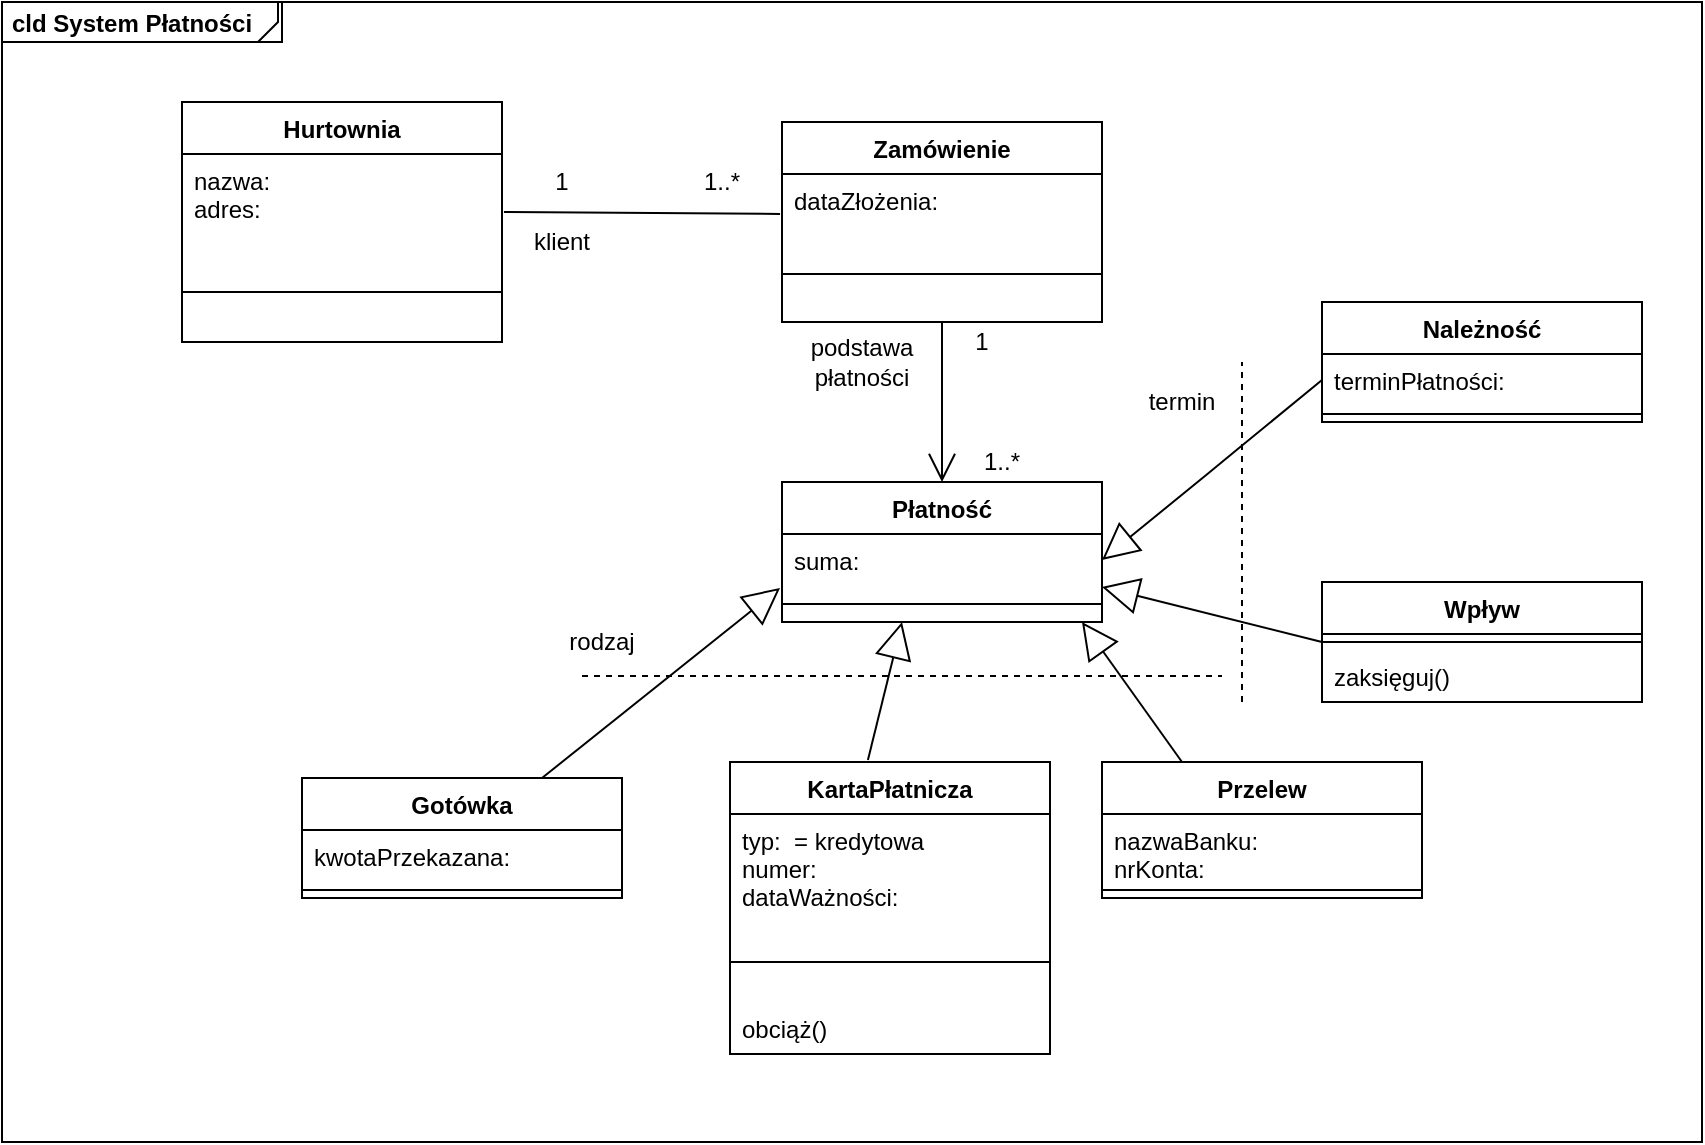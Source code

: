 <mxfile version="13.8.1" type="github">
  <diagram id="C5RBs43oDa-KdzZeNtuy" name="Page-1">
    <mxGraphModel dx="2249" dy="794" grid="1" gridSize="10" guides="1" tooltips="1" connect="1" arrows="1" fold="1" page="1" pageScale="1" pageWidth="827" pageHeight="1169" math="0" shadow="0">
      <root>
        <mxCell id="WIyWlLk6GJQsqaUBKTNV-0" />
        <mxCell id="WIyWlLk6GJQsqaUBKTNV-1" parent="WIyWlLk6GJQsqaUBKTNV-0" />
        <mxCell id="qH_g45KbB8jNMnaIjWoD-0" value="" style="rounded=0;whiteSpace=wrap;html=1;" vertex="1" parent="WIyWlLk6GJQsqaUBKTNV-1">
          <mxGeometry x="-30" width="850" height="570" as="geometry" />
        </mxCell>
        <mxCell id="qH_g45KbB8jNMnaIjWoD-9" value="&lt;p style=&quot;margin: 0px ; margin-top: 4px ; margin-left: 5px ; text-align: left&quot;&gt;&lt;b&gt;cld System Płatności&lt;/b&gt;&lt;/p&gt;" style="html=1;shape=mxgraph.sysml.package;overflow=fill;labelX=138;align=left;spacingLeft=5;verticalAlign=top;spacingTop=-3;" vertex="1" parent="WIyWlLk6GJQsqaUBKTNV-1">
          <mxGeometry x="-30" width="140" height="20" as="geometry" />
        </mxCell>
        <mxCell id="qH_g45KbB8jNMnaIjWoD-15" value="Zamówienie" style="swimlane;fontStyle=1;align=center;verticalAlign=top;childLayout=stackLayout;horizontal=1;startSize=26;horizontalStack=0;resizeParent=1;resizeParentMax=0;resizeLast=0;collapsible=1;marginBottom=0;" vertex="1" parent="WIyWlLk6GJQsqaUBKTNV-1">
          <mxGeometry x="360" y="60" width="160" height="100" as="geometry" />
        </mxCell>
        <mxCell id="qH_g45KbB8jNMnaIjWoD-16" value="dataZłożenia:" style="text;strokeColor=none;fillColor=none;align=left;verticalAlign=top;spacingLeft=4;spacingRight=4;overflow=hidden;rotatable=0;points=[[0,0.5],[1,0.5]];portConstraint=eastwest;" vertex="1" parent="qH_g45KbB8jNMnaIjWoD-15">
          <mxGeometry y="26" width="160" height="26" as="geometry" />
        </mxCell>
        <mxCell id="qH_g45KbB8jNMnaIjWoD-17" value="" style="line;strokeWidth=1;fillColor=none;align=left;verticalAlign=middle;spacingTop=-1;spacingLeft=3;spacingRight=3;rotatable=0;labelPosition=right;points=[];portConstraint=eastwest;" vertex="1" parent="qH_g45KbB8jNMnaIjWoD-15">
          <mxGeometry y="52" width="160" height="48" as="geometry" />
        </mxCell>
        <mxCell id="qH_g45KbB8jNMnaIjWoD-10" value="Hurtownia" style="swimlane;fontStyle=1;align=center;verticalAlign=top;childLayout=stackLayout;horizontal=1;startSize=26;horizontalStack=0;resizeParent=1;resizeParentMax=0;resizeLast=0;collapsible=1;marginBottom=0;" vertex="1" parent="WIyWlLk6GJQsqaUBKTNV-1">
          <mxGeometry x="60" y="50" width="160" height="120" as="geometry" />
        </mxCell>
        <mxCell id="qH_g45KbB8jNMnaIjWoD-11" value="nazwa:&#xa;adres:" style="text;strokeColor=none;fillColor=none;align=left;verticalAlign=top;spacingLeft=4;spacingRight=4;overflow=hidden;rotatable=0;points=[[0,0.5],[1,0.5]];portConstraint=eastwest;" vertex="1" parent="qH_g45KbB8jNMnaIjWoD-10">
          <mxGeometry y="26" width="160" height="44" as="geometry" />
        </mxCell>
        <mxCell id="qH_g45KbB8jNMnaIjWoD-12" value="" style="line;strokeWidth=1;fillColor=none;align=left;verticalAlign=middle;spacingTop=-1;spacingLeft=3;spacingRight=3;rotatable=0;labelPosition=right;points=[];portConstraint=eastwest;" vertex="1" parent="qH_g45KbB8jNMnaIjWoD-10">
          <mxGeometry y="70" width="160" height="50" as="geometry" />
        </mxCell>
        <mxCell id="qH_g45KbB8jNMnaIjWoD-20" value="" style="endArrow=none;html=1;entryX=-0.006;entryY=0.769;entryDx=0;entryDy=0;exitX=1.006;exitY=0.659;exitDx=0;exitDy=0;exitPerimeter=0;entryPerimeter=0;" edge="1" parent="WIyWlLk6GJQsqaUBKTNV-1" source="qH_g45KbB8jNMnaIjWoD-11" target="qH_g45KbB8jNMnaIjWoD-16">
          <mxGeometry width="50" height="50" relative="1" as="geometry">
            <mxPoint x="221" y="99" as="sourcePoint" />
            <mxPoint x="440" y="180" as="targetPoint" />
          </mxGeometry>
        </mxCell>
        <mxCell id="qH_g45KbB8jNMnaIjWoD-22" value="1" style="text;html=1;strokeColor=none;fillColor=none;align=center;verticalAlign=middle;whiteSpace=wrap;rounded=0;" vertex="1" parent="WIyWlLk6GJQsqaUBKTNV-1">
          <mxGeometry x="230" y="80" width="40" height="20" as="geometry" />
        </mxCell>
        <mxCell id="qH_g45KbB8jNMnaIjWoD-23" value="klient" style="text;html=1;strokeColor=none;fillColor=none;align=center;verticalAlign=middle;whiteSpace=wrap;rounded=0;" vertex="1" parent="WIyWlLk6GJQsqaUBKTNV-1">
          <mxGeometry x="230" y="110" width="40" height="20" as="geometry" />
        </mxCell>
        <mxCell id="qH_g45KbB8jNMnaIjWoD-24" value="1..*" style="text;html=1;strokeColor=none;fillColor=none;align=center;verticalAlign=middle;whiteSpace=wrap;rounded=0;" vertex="1" parent="WIyWlLk6GJQsqaUBKTNV-1">
          <mxGeometry x="310" y="80" width="40" height="20" as="geometry" />
        </mxCell>
        <mxCell id="qH_g45KbB8jNMnaIjWoD-25" value="Płatność" style="swimlane;fontStyle=1;align=center;verticalAlign=top;childLayout=stackLayout;horizontal=1;startSize=26;horizontalStack=0;resizeParent=1;resizeParentMax=0;resizeLast=0;collapsible=1;marginBottom=0;" vertex="1" parent="WIyWlLk6GJQsqaUBKTNV-1">
          <mxGeometry x="360" y="240" width="160" height="70" as="geometry" />
        </mxCell>
        <mxCell id="qH_g45KbB8jNMnaIjWoD-26" value="suma:" style="text;strokeColor=none;fillColor=none;align=left;verticalAlign=top;spacingLeft=4;spacingRight=4;overflow=hidden;rotatable=0;points=[[0,0.5],[1,0.5]];portConstraint=eastwest;" vertex="1" parent="qH_g45KbB8jNMnaIjWoD-25">
          <mxGeometry y="26" width="160" height="26" as="geometry" />
        </mxCell>
        <mxCell id="qH_g45KbB8jNMnaIjWoD-27" value="" style="line;strokeWidth=1;fillColor=none;align=left;verticalAlign=middle;spacingTop=-1;spacingLeft=3;spacingRight=3;rotatable=0;labelPosition=right;points=[];portConstraint=eastwest;" vertex="1" parent="qH_g45KbB8jNMnaIjWoD-25">
          <mxGeometry y="52" width="160" height="18" as="geometry" />
        </mxCell>
        <mxCell id="qH_g45KbB8jNMnaIjWoD-33" value="Należność" style="swimlane;fontStyle=1;align=center;verticalAlign=top;childLayout=stackLayout;horizontal=1;startSize=26;horizontalStack=0;resizeParent=1;resizeParentMax=0;resizeLast=0;collapsible=1;marginBottom=0;" vertex="1" parent="WIyWlLk6GJQsqaUBKTNV-1">
          <mxGeometry x="630" y="150" width="160" height="60" as="geometry" />
        </mxCell>
        <mxCell id="qH_g45KbB8jNMnaIjWoD-34" value="terminPłatności:" style="text;strokeColor=none;fillColor=none;align=left;verticalAlign=top;spacingLeft=4;spacingRight=4;overflow=hidden;rotatable=0;points=[[0,0.5],[1,0.5]];portConstraint=eastwest;" vertex="1" parent="qH_g45KbB8jNMnaIjWoD-33">
          <mxGeometry y="26" width="160" height="26" as="geometry" />
        </mxCell>
        <mxCell id="qH_g45KbB8jNMnaIjWoD-35" value="" style="line;strokeWidth=1;fillColor=none;align=left;verticalAlign=middle;spacingTop=-1;spacingLeft=3;spacingRight=3;rotatable=0;labelPosition=right;points=[];portConstraint=eastwest;" vertex="1" parent="qH_g45KbB8jNMnaIjWoD-33">
          <mxGeometry y="52" width="160" height="8" as="geometry" />
        </mxCell>
        <mxCell id="qH_g45KbB8jNMnaIjWoD-48" value="" style="endArrow=open;endFill=1;endSize=12;html=1;exitX=0.5;exitY=1;exitDx=0;exitDy=0;entryX=0.5;entryY=0;entryDx=0;entryDy=0;" edge="1" parent="WIyWlLk6GJQsqaUBKTNV-1" source="qH_g45KbB8jNMnaIjWoD-15" target="qH_g45KbB8jNMnaIjWoD-25">
          <mxGeometry width="160" relative="1" as="geometry">
            <mxPoint x="330" y="210" as="sourcePoint" />
            <mxPoint x="490" y="210" as="targetPoint" />
          </mxGeometry>
        </mxCell>
        <mxCell id="qH_g45KbB8jNMnaIjWoD-37" value="Wpływ" style="swimlane;fontStyle=1;align=center;verticalAlign=top;childLayout=stackLayout;horizontal=1;startSize=26;horizontalStack=0;resizeParent=1;resizeParentMax=0;resizeLast=0;collapsible=1;marginBottom=0;" vertex="1" parent="WIyWlLk6GJQsqaUBKTNV-1">
          <mxGeometry x="630" y="290" width="160" height="60" as="geometry" />
        </mxCell>
        <mxCell id="qH_g45KbB8jNMnaIjWoD-39" value="" style="line;strokeWidth=1;fillColor=none;align=left;verticalAlign=middle;spacingTop=-1;spacingLeft=3;spacingRight=3;rotatable=0;labelPosition=right;points=[];portConstraint=eastwest;" vertex="1" parent="qH_g45KbB8jNMnaIjWoD-37">
          <mxGeometry y="26" width="160" height="8" as="geometry" />
        </mxCell>
        <mxCell id="qH_g45KbB8jNMnaIjWoD-40" value="zaksięguj()" style="text;strokeColor=none;fillColor=none;align=left;verticalAlign=top;spacingLeft=4;spacingRight=4;overflow=hidden;rotatable=0;points=[[0,0.5],[1,0.5]];portConstraint=eastwest;" vertex="1" parent="qH_g45KbB8jNMnaIjWoD-37">
          <mxGeometry y="34" width="160" height="26" as="geometry" />
        </mxCell>
        <mxCell id="qH_g45KbB8jNMnaIjWoD-49" value="Przelew" style="swimlane;fontStyle=1;align=center;verticalAlign=top;childLayout=stackLayout;horizontal=1;startSize=26;horizontalStack=0;resizeParent=1;resizeParentMax=0;resizeLast=0;collapsible=1;marginBottom=0;" vertex="1" parent="WIyWlLk6GJQsqaUBKTNV-1">
          <mxGeometry x="520" y="380" width="160" height="68" as="geometry" />
        </mxCell>
        <mxCell id="qH_g45KbB8jNMnaIjWoD-50" value="nazwaBanku:&#xa;nrKonta:&#xa;" style="text;strokeColor=none;fillColor=none;align=left;verticalAlign=top;spacingLeft=4;spacingRight=4;overflow=hidden;rotatable=0;points=[[0,0.5],[1,0.5]];portConstraint=eastwest;" vertex="1" parent="qH_g45KbB8jNMnaIjWoD-49">
          <mxGeometry y="26" width="160" height="34" as="geometry" />
        </mxCell>
        <mxCell id="qH_g45KbB8jNMnaIjWoD-51" value="" style="line;strokeWidth=1;fillColor=none;align=left;verticalAlign=middle;spacingTop=-1;spacingLeft=3;spacingRight=3;rotatable=0;labelPosition=right;points=[];portConstraint=eastwest;" vertex="1" parent="qH_g45KbB8jNMnaIjWoD-49">
          <mxGeometry y="60" width="160" height="8" as="geometry" />
        </mxCell>
        <mxCell id="qH_g45KbB8jNMnaIjWoD-68" value="" style="endArrow=block;endSize=16;endFill=0;html=1;exitX=0;exitY=0.5;exitDx=0;exitDy=0;entryX=1;entryY=0.5;entryDx=0;entryDy=0;" edge="1" parent="WIyWlLk6GJQsqaUBKTNV-1" source="qH_g45KbB8jNMnaIjWoD-34" target="qH_g45KbB8jNMnaIjWoD-26">
          <mxGeometry width="160" relative="1" as="geometry">
            <mxPoint x="330" y="210" as="sourcePoint" />
            <mxPoint x="490" y="210" as="targetPoint" />
            <Array as="points">
              <mxPoint x="580" y="230" />
            </Array>
          </mxGeometry>
        </mxCell>
        <mxCell id="qH_g45KbB8jNMnaIjWoD-69" value="" style="endArrow=block;endSize=16;endFill=0;html=1;exitX=0;exitY=0.5;exitDx=0;exitDy=0;entryX=1;entryY=0.75;entryDx=0;entryDy=0;" edge="1" parent="WIyWlLk6GJQsqaUBKTNV-1" source="qH_g45KbB8jNMnaIjWoD-37" target="qH_g45KbB8jNMnaIjWoD-25">
          <mxGeometry width="160" relative="1" as="geometry">
            <mxPoint x="330" y="210" as="sourcePoint" />
            <mxPoint x="490" y="210" as="targetPoint" />
          </mxGeometry>
        </mxCell>
        <mxCell id="qH_g45KbB8jNMnaIjWoD-70" value="" style="endArrow=block;endSize=16;endFill=0;html=1;exitX=0.25;exitY=0;exitDx=0;exitDy=0;" edge="1" parent="WIyWlLk6GJQsqaUBKTNV-1" source="qH_g45KbB8jNMnaIjWoD-49">
          <mxGeometry width="160" relative="1" as="geometry">
            <mxPoint x="330" y="210" as="sourcePoint" />
            <mxPoint x="510" y="310" as="targetPoint" />
            <Array as="points" />
          </mxGeometry>
        </mxCell>
        <mxCell id="qH_g45KbB8jNMnaIjWoD-71" value="" style="endArrow=block;endSize=16;endFill=0;html=1;exitX=0.431;exitY=-0.007;exitDx=0;exitDy=0;exitPerimeter=0;" edge="1" parent="WIyWlLk6GJQsqaUBKTNV-1" source="qH_g45KbB8jNMnaIjWoD-53">
          <mxGeometry width="160" relative="1" as="geometry">
            <mxPoint x="330" y="210" as="sourcePoint" />
            <mxPoint x="420" y="310" as="targetPoint" />
          </mxGeometry>
        </mxCell>
        <mxCell id="qH_g45KbB8jNMnaIjWoD-53" value="KartaPłatnicza" style="swimlane;fontStyle=1;align=center;verticalAlign=top;childLayout=stackLayout;horizontal=1;startSize=26;horizontalStack=0;resizeParent=1;resizeParentMax=0;resizeLast=0;collapsible=1;marginBottom=0;" vertex="1" parent="WIyWlLk6GJQsqaUBKTNV-1">
          <mxGeometry x="334" y="380" width="160" height="146" as="geometry" />
        </mxCell>
        <mxCell id="qH_g45KbB8jNMnaIjWoD-54" value="typ:  = kredytowa&#xa;numer:&#xa;dataWażności:" style="text;strokeColor=none;fillColor=none;align=left;verticalAlign=top;spacingLeft=4;spacingRight=4;overflow=hidden;rotatable=0;points=[[0,0.5],[1,0.5]];portConstraint=eastwest;" vertex="1" parent="qH_g45KbB8jNMnaIjWoD-53">
          <mxGeometry y="26" width="160" height="54" as="geometry" />
        </mxCell>
        <mxCell id="qH_g45KbB8jNMnaIjWoD-55" value="" style="line;strokeWidth=1;fillColor=none;align=left;verticalAlign=middle;spacingTop=-1;spacingLeft=3;spacingRight=3;rotatable=0;labelPosition=right;points=[];portConstraint=eastwest;" vertex="1" parent="qH_g45KbB8jNMnaIjWoD-53">
          <mxGeometry y="80" width="160" height="40" as="geometry" />
        </mxCell>
        <mxCell id="qH_g45KbB8jNMnaIjWoD-56" value="obciąż()" style="text;strokeColor=none;fillColor=none;align=left;verticalAlign=top;spacingLeft=4;spacingRight=4;overflow=hidden;rotatable=0;points=[[0,0.5],[1,0.5]];portConstraint=eastwest;" vertex="1" parent="qH_g45KbB8jNMnaIjWoD-53">
          <mxGeometry y="120" width="160" height="26" as="geometry" />
        </mxCell>
        <mxCell id="qH_g45KbB8jNMnaIjWoD-57" value="Gotówka" style="swimlane;fontStyle=1;align=center;verticalAlign=top;childLayout=stackLayout;horizontal=1;startSize=26;horizontalStack=0;resizeParent=1;resizeParentMax=0;resizeLast=0;collapsible=1;marginBottom=0;" vertex="1" parent="WIyWlLk6GJQsqaUBKTNV-1">
          <mxGeometry x="120" y="388" width="160" height="60" as="geometry" />
        </mxCell>
        <mxCell id="qH_g45KbB8jNMnaIjWoD-58" value="kwotaPrzekazana:" style="text;strokeColor=none;fillColor=none;align=left;verticalAlign=top;spacingLeft=4;spacingRight=4;overflow=hidden;rotatable=0;points=[[0,0.5],[1,0.5]];portConstraint=eastwest;" vertex="1" parent="qH_g45KbB8jNMnaIjWoD-57">
          <mxGeometry y="26" width="160" height="26" as="geometry" />
        </mxCell>
        <mxCell id="qH_g45KbB8jNMnaIjWoD-59" value="" style="line;strokeWidth=1;fillColor=none;align=left;verticalAlign=middle;spacingTop=-1;spacingLeft=3;spacingRight=3;rotatable=0;labelPosition=right;points=[];portConstraint=eastwest;" vertex="1" parent="qH_g45KbB8jNMnaIjWoD-57">
          <mxGeometry y="52" width="160" height="8" as="geometry" />
        </mxCell>
        <mxCell id="qH_g45KbB8jNMnaIjWoD-72" value="" style="endArrow=block;endSize=16;endFill=0;html=1;exitX=0.75;exitY=0;exitDx=0;exitDy=0;entryX=-0.006;entryY=1.038;entryDx=0;entryDy=0;entryPerimeter=0;" edge="1" parent="WIyWlLk6GJQsqaUBKTNV-1" source="qH_g45KbB8jNMnaIjWoD-57" target="qH_g45KbB8jNMnaIjWoD-26">
          <mxGeometry width="160" relative="1" as="geometry">
            <mxPoint x="330" y="210" as="sourcePoint" />
            <mxPoint x="490" y="210" as="targetPoint" />
          </mxGeometry>
        </mxCell>
        <mxCell id="qH_g45KbB8jNMnaIjWoD-73" value="podstawa&lt;br&gt;płatności" style="text;html=1;strokeColor=none;fillColor=none;align=center;verticalAlign=middle;whiteSpace=wrap;rounded=0;" vertex="1" parent="WIyWlLk6GJQsqaUBKTNV-1">
          <mxGeometry x="380" y="170" width="40" height="20" as="geometry" />
        </mxCell>
        <mxCell id="qH_g45KbB8jNMnaIjWoD-74" value="1" style="text;html=1;strokeColor=none;fillColor=none;align=center;verticalAlign=middle;whiteSpace=wrap;rounded=0;" vertex="1" parent="WIyWlLk6GJQsqaUBKTNV-1">
          <mxGeometry x="440" y="160" width="40" height="20" as="geometry" />
        </mxCell>
        <mxCell id="qH_g45KbB8jNMnaIjWoD-75" value="1..*" style="text;html=1;strokeColor=none;fillColor=none;align=center;verticalAlign=middle;whiteSpace=wrap;rounded=0;" vertex="1" parent="WIyWlLk6GJQsqaUBKTNV-1">
          <mxGeometry x="450" y="220" width="40" height="20" as="geometry" />
        </mxCell>
        <mxCell id="qH_g45KbB8jNMnaIjWoD-80" value="" style="endArrow=none;dashed=1;html=1;" edge="1" parent="WIyWlLk6GJQsqaUBKTNV-1">
          <mxGeometry width="50" height="50" relative="1" as="geometry">
            <mxPoint x="590" y="350" as="sourcePoint" />
            <mxPoint x="590" y="180" as="targetPoint" />
          </mxGeometry>
        </mxCell>
        <mxCell id="qH_g45KbB8jNMnaIjWoD-82" value="termin" style="text;html=1;strokeColor=none;fillColor=none;align=center;verticalAlign=middle;whiteSpace=wrap;rounded=0;" vertex="1" parent="WIyWlLk6GJQsqaUBKTNV-1">
          <mxGeometry x="540" y="190" width="40" height="20" as="geometry" />
        </mxCell>
        <mxCell id="qH_g45KbB8jNMnaIjWoD-83" value="" style="endArrow=none;dashed=1;html=1;" edge="1" parent="WIyWlLk6GJQsqaUBKTNV-1">
          <mxGeometry width="50" height="50" relative="1" as="geometry">
            <mxPoint x="260" y="337" as="sourcePoint" />
            <mxPoint x="580" y="337" as="targetPoint" />
            <Array as="points">
              <mxPoint x="260" y="337" />
              <mxPoint x="580" y="337" />
            </Array>
          </mxGeometry>
        </mxCell>
        <mxCell id="qH_g45KbB8jNMnaIjWoD-84" value="rodzaj" style="text;html=1;strokeColor=none;fillColor=none;align=center;verticalAlign=middle;whiteSpace=wrap;rounded=0;" vertex="1" parent="WIyWlLk6GJQsqaUBKTNV-1">
          <mxGeometry x="250" y="310" width="40" height="20" as="geometry" />
        </mxCell>
      </root>
    </mxGraphModel>
  </diagram>
</mxfile>
